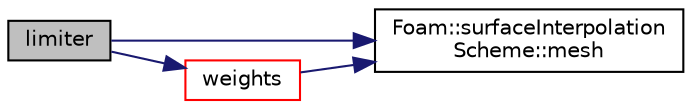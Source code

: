digraph "limiter"
{
  bgcolor="transparent";
  edge [fontname="Helvetica",fontsize="10",labelfontname="Helvetica",labelfontsize="10"];
  node [fontname="Helvetica",fontsize="10",shape=record];
  rankdir="LR";
  Node36 [label="limiter",height=0.2,width=0.4,color="black", fillcolor="grey75", style="filled", fontcolor="black"];
  Node36 -> Node37 [color="midnightblue",fontsize="10",style="solid",fontname="Helvetica"];
  Node37 [label="Foam::surfaceInterpolation\lScheme::mesh",height=0.2,width=0.4,color="black",URL="$a24109.html#a470f06cfb9b6ee887cd85d63de275607",tooltip="Return mesh reference. "];
  Node36 -> Node38 [color="midnightblue",fontsize="10",style="solid",fontname="Helvetica"];
  Node38 [label="weights",height=0.2,width=0.4,color="red",URL="$a23793.html#a423cde65a653714d4df64122652a8f0f",tooltip="Return the interpolation weighting factors. "];
  Node38 -> Node37 [color="midnightblue",fontsize="10",style="solid",fontname="Helvetica"];
}
